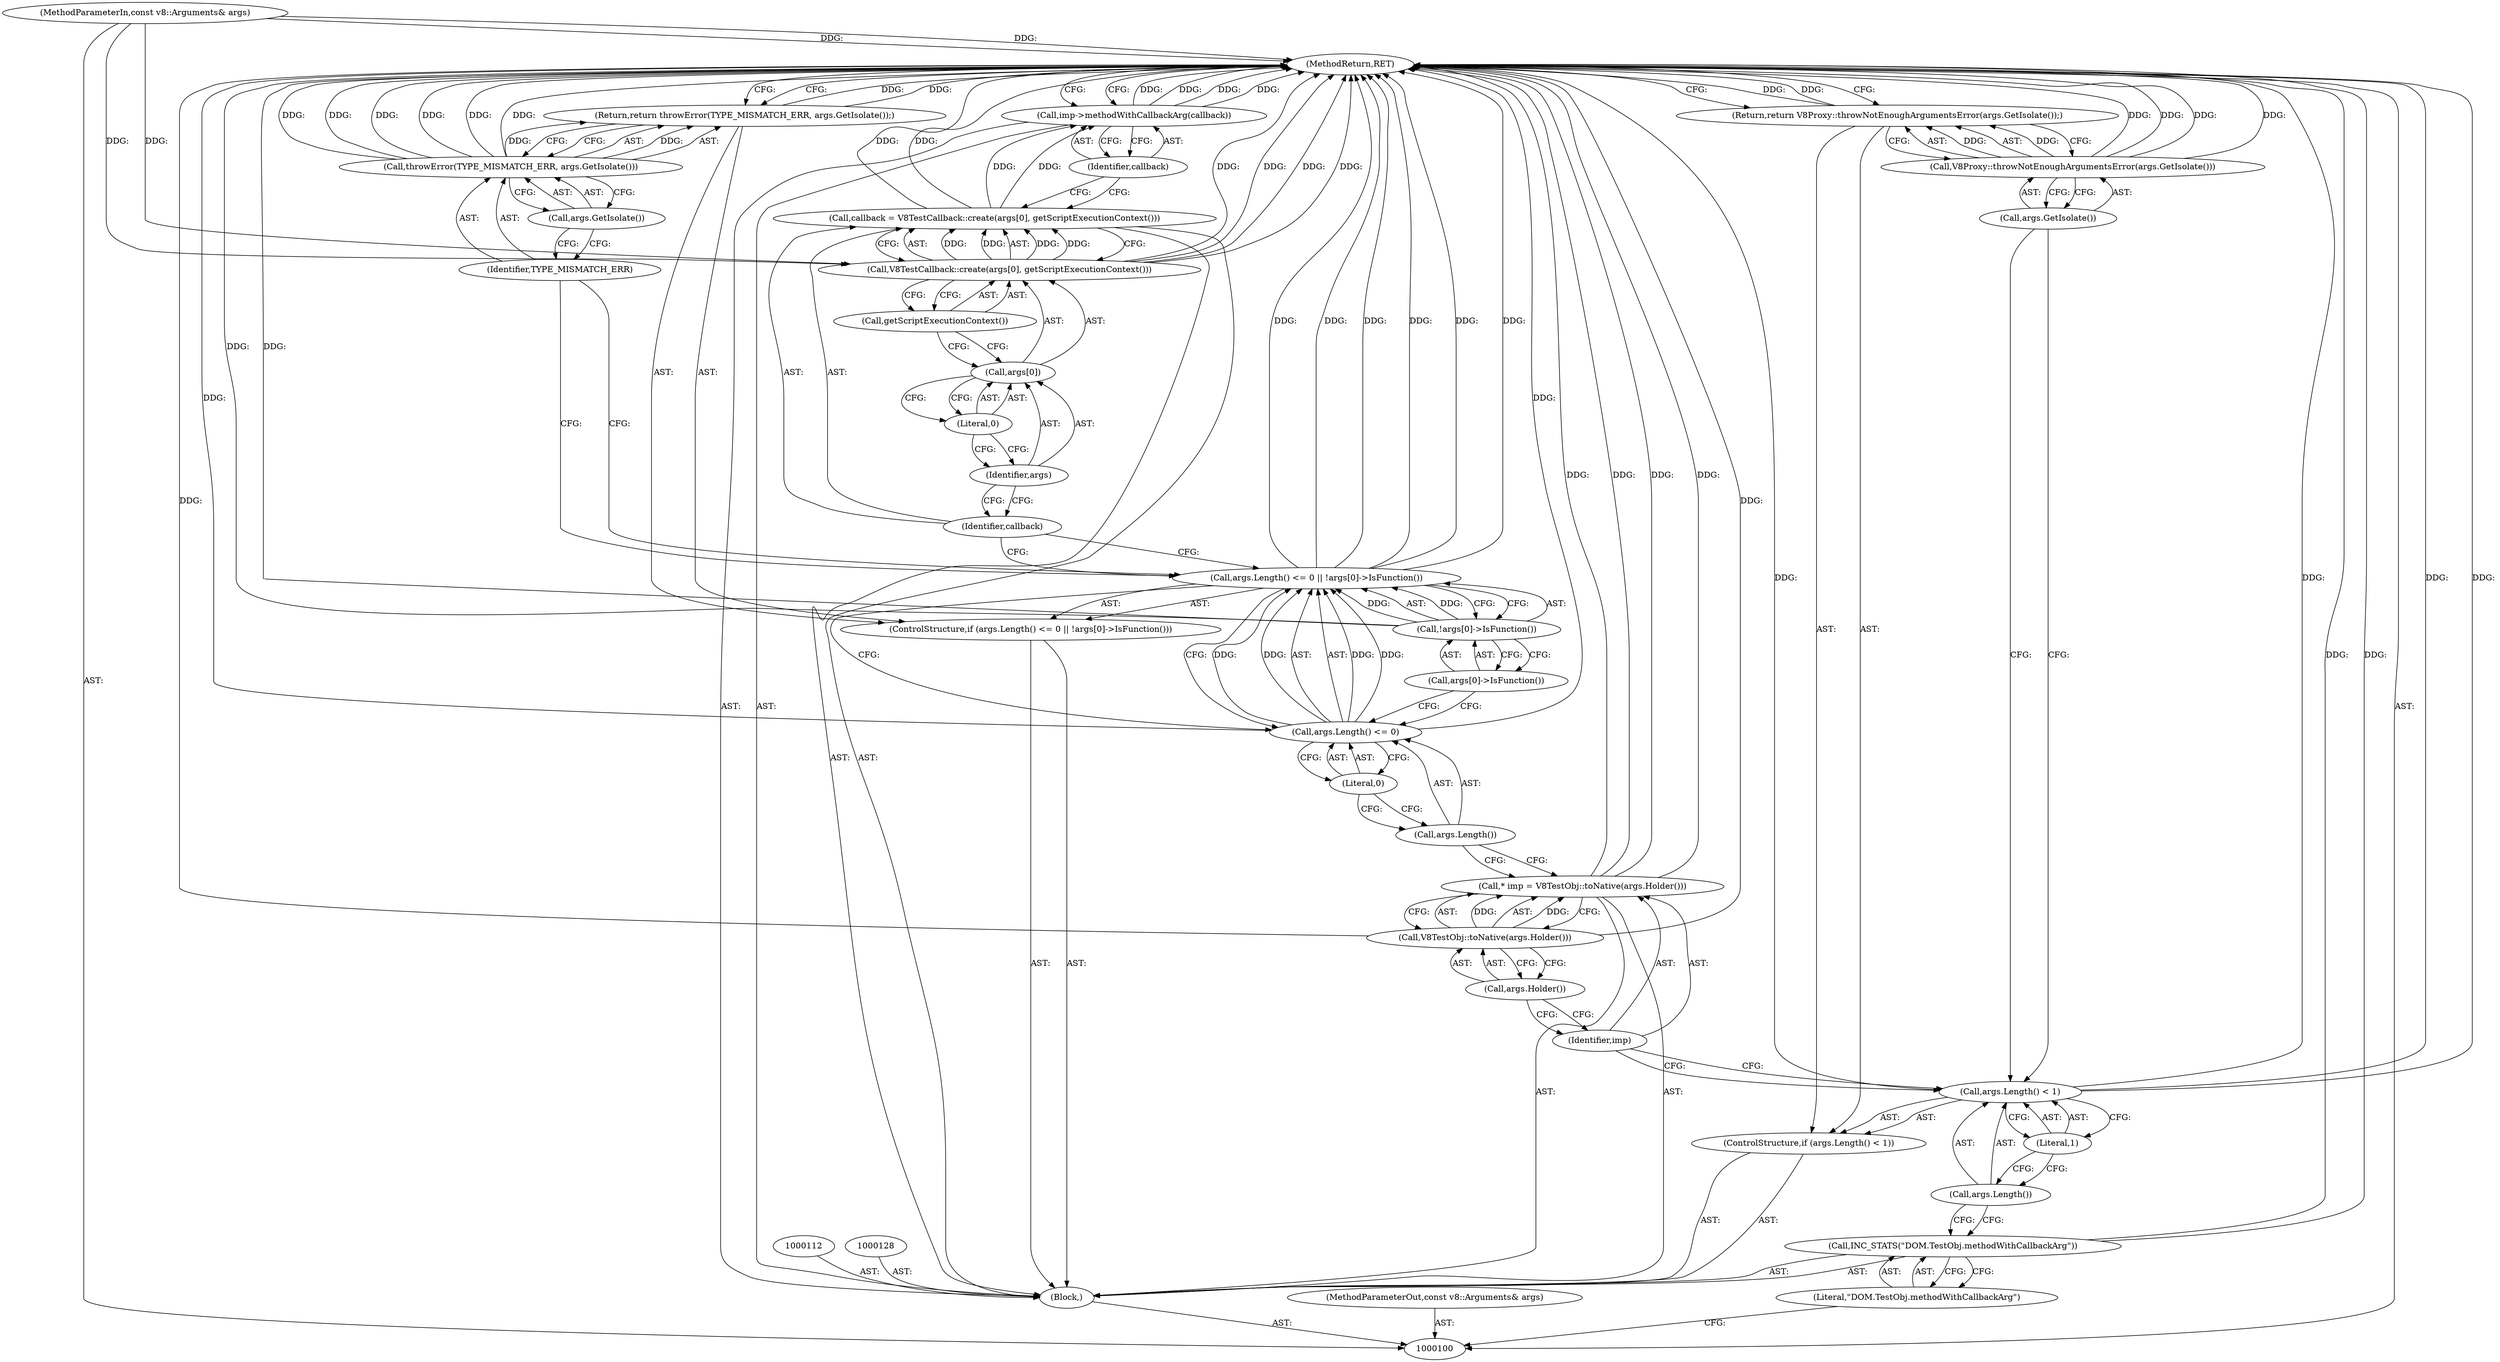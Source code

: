 digraph "0_Chrome_e9372a1bfd3588a80fcf49aa07321f0971dd6091_22" {
"1000138" [label="(MethodReturn,RET)"];
"1000101" [label="(MethodParameterIn,const v8::Arguments& args)"];
"1000217" [label="(MethodParameterOut,const v8::Arguments& args)"];
"1000137" [label="(Identifier,callback)"];
"1000136" [label="(Call,imp->methodWithCallbackArg(callback))"];
"1000102" [label="(Block,)"];
"1000104" [label="(Literal,\"DOM.TestObj.methodWithCallbackArg\")"];
"1000103" [label="(Call,INC_STATS(\"DOM.TestObj.methodWithCallbackArg\"))"];
"1000108" [label="(Literal,1)"];
"1000105" [label="(ControlStructure,if (args.Length() < 1))"];
"1000106" [label="(Call,args.Length() < 1)"];
"1000107" [label="(Call,args.Length())"];
"1000110" [label="(Call,V8Proxy::throwNotEnoughArgumentsError(args.GetIsolate()))"];
"1000111" [label="(Call,args.GetIsolate())"];
"1000109" [label="(Return,return V8Proxy::throwNotEnoughArgumentsError(args.GetIsolate());)"];
"1000113" [label="(Call,* imp = V8TestObj::toNative(args.Holder()))"];
"1000114" [label="(Identifier,imp)"];
"1000115" [label="(Call,V8TestObj::toNative(args.Holder()))"];
"1000116" [label="(Call,args.Holder())"];
"1000121" [label="(Literal,0)"];
"1000122" [label="(Call,!args[0]->IsFunction())"];
"1000123" [label="(Call,args[0]->IsFunction())"];
"1000117" [label="(ControlStructure,if (args.Length() <= 0 || !args[0]->IsFunction()))"];
"1000118" [label="(Call,args.Length() <= 0 || !args[0]->IsFunction())"];
"1000119" [label="(Call,args.Length() <= 0)"];
"1000120" [label="(Call,args.Length())"];
"1000125" [label="(Call,throwError(TYPE_MISMATCH_ERR, args.GetIsolate()))"];
"1000126" [label="(Identifier,TYPE_MISMATCH_ERR)"];
"1000127" [label="(Call,args.GetIsolate())"];
"1000124" [label="(Return,return throwError(TYPE_MISMATCH_ERR, args.GetIsolate());)"];
"1000129" [label="(Call,callback = V8TestCallback::create(args[0], getScriptExecutionContext()))"];
"1000130" [label="(Identifier,callback)"];
"1000131" [label="(Call,V8TestCallback::create(args[0], getScriptExecutionContext()))"];
"1000132" [label="(Call,args[0])"];
"1000133" [label="(Identifier,args)"];
"1000134" [label="(Literal,0)"];
"1000135" [label="(Call,getScriptExecutionContext())"];
"1000138" -> "1000100"  [label="AST: "];
"1000138" -> "1000109"  [label="CFG: "];
"1000138" -> "1000124"  [label="CFG: "];
"1000138" -> "1000136"  [label="CFG: "];
"1000124" -> "1000138"  [label="DDG: "];
"1000125" -> "1000138"  [label="DDG: "];
"1000125" -> "1000138"  [label="DDG: "];
"1000125" -> "1000138"  [label="DDG: "];
"1000106" -> "1000138"  [label="DDG: "];
"1000106" -> "1000138"  [label="DDG: "];
"1000113" -> "1000138"  [label="DDG: "];
"1000113" -> "1000138"  [label="DDG: "];
"1000118" -> "1000138"  [label="DDG: "];
"1000118" -> "1000138"  [label="DDG: "];
"1000118" -> "1000138"  [label="DDG: "];
"1000129" -> "1000138"  [label="DDG: "];
"1000122" -> "1000138"  [label="DDG: "];
"1000131" -> "1000138"  [label="DDG: "];
"1000131" -> "1000138"  [label="DDG: "];
"1000103" -> "1000138"  [label="DDG: "];
"1000101" -> "1000138"  [label="DDG: "];
"1000110" -> "1000138"  [label="DDG: "];
"1000110" -> "1000138"  [label="DDG: "];
"1000119" -> "1000138"  [label="DDG: "];
"1000136" -> "1000138"  [label="DDG: "];
"1000136" -> "1000138"  [label="DDG: "];
"1000115" -> "1000138"  [label="DDG: "];
"1000109" -> "1000138"  [label="DDG: "];
"1000101" -> "1000100"  [label="AST: "];
"1000101" -> "1000138"  [label="DDG: "];
"1000101" -> "1000131"  [label="DDG: "];
"1000217" -> "1000100"  [label="AST: "];
"1000137" -> "1000136"  [label="AST: "];
"1000137" -> "1000129"  [label="CFG: "];
"1000136" -> "1000137"  [label="CFG: "];
"1000136" -> "1000102"  [label="AST: "];
"1000136" -> "1000137"  [label="CFG: "];
"1000137" -> "1000136"  [label="AST: "];
"1000138" -> "1000136"  [label="CFG: "];
"1000136" -> "1000138"  [label="DDG: "];
"1000136" -> "1000138"  [label="DDG: "];
"1000129" -> "1000136"  [label="DDG: "];
"1000102" -> "1000100"  [label="AST: "];
"1000103" -> "1000102"  [label="AST: "];
"1000105" -> "1000102"  [label="AST: "];
"1000112" -> "1000102"  [label="AST: "];
"1000113" -> "1000102"  [label="AST: "];
"1000117" -> "1000102"  [label="AST: "];
"1000128" -> "1000102"  [label="AST: "];
"1000129" -> "1000102"  [label="AST: "];
"1000136" -> "1000102"  [label="AST: "];
"1000104" -> "1000103"  [label="AST: "];
"1000104" -> "1000100"  [label="CFG: "];
"1000103" -> "1000104"  [label="CFG: "];
"1000103" -> "1000102"  [label="AST: "];
"1000103" -> "1000104"  [label="CFG: "];
"1000104" -> "1000103"  [label="AST: "];
"1000107" -> "1000103"  [label="CFG: "];
"1000103" -> "1000138"  [label="DDG: "];
"1000108" -> "1000106"  [label="AST: "];
"1000108" -> "1000107"  [label="CFG: "];
"1000106" -> "1000108"  [label="CFG: "];
"1000105" -> "1000102"  [label="AST: "];
"1000106" -> "1000105"  [label="AST: "];
"1000109" -> "1000105"  [label="AST: "];
"1000106" -> "1000105"  [label="AST: "];
"1000106" -> "1000108"  [label="CFG: "];
"1000107" -> "1000106"  [label="AST: "];
"1000108" -> "1000106"  [label="AST: "];
"1000111" -> "1000106"  [label="CFG: "];
"1000114" -> "1000106"  [label="CFG: "];
"1000106" -> "1000138"  [label="DDG: "];
"1000106" -> "1000138"  [label="DDG: "];
"1000107" -> "1000106"  [label="AST: "];
"1000107" -> "1000103"  [label="CFG: "];
"1000108" -> "1000107"  [label="CFG: "];
"1000110" -> "1000109"  [label="AST: "];
"1000110" -> "1000111"  [label="CFG: "];
"1000111" -> "1000110"  [label="AST: "];
"1000109" -> "1000110"  [label="CFG: "];
"1000110" -> "1000138"  [label="DDG: "];
"1000110" -> "1000138"  [label="DDG: "];
"1000110" -> "1000109"  [label="DDG: "];
"1000111" -> "1000110"  [label="AST: "];
"1000111" -> "1000106"  [label="CFG: "];
"1000110" -> "1000111"  [label="CFG: "];
"1000109" -> "1000105"  [label="AST: "];
"1000109" -> "1000110"  [label="CFG: "];
"1000110" -> "1000109"  [label="AST: "];
"1000138" -> "1000109"  [label="CFG: "];
"1000109" -> "1000138"  [label="DDG: "];
"1000110" -> "1000109"  [label="DDG: "];
"1000113" -> "1000102"  [label="AST: "];
"1000113" -> "1000115"  [label="CFG: "];
"1000114" -> "1000113"  [label="AST: "];
"1000115" -> "1000113"  [label="AST: "];
"1000120" -> "1000113"  [label="CFG: "];
"1000113" -> "1000138"  [label="DDG: "];
"1000113" -> "1000138"  [label="DDG: "];
"1000115" -> "1000113"  [label="DDG: "];
"1000114" -> "1000113"  [label="AST: "];
"1000114" -> "1000106"  [label="CFG: "];
"1000116" -> "1000114"  [label="CFG: "];
"1000115" -> "1000113"  [label="AST: "];
"1000115" -> "1000116"  [label="CFG: "];
"1000116" -> "1000115"  [label="AST: "];
"1000113" -> "1000115"  [label="CFG: "];
"1000115" -> "1000138"  [label="DDG: "];
"1000115" -> "1000113"  [label="DDG: "];
"1000116" -> "1000115"  [label="AST: "];
"1000116" -> "1000114"  [label="CFG: "];
"1000115" -> "1000116"  [label="CFG: "];
"1000121" -> "1000119"  [label="AST: "];
"1000121" -> "1000120"  [label="CFG: "];
"1000119" -> "1000121"  [label="CFG: "];
"1000122" -> "1000118"  [label="AST: "];
"1000122" -> "1000123"  [label="CFG: "];
"1000123" -> "1000122"  [label="AST: "];
"1000118" -> "1000122"  [label="CFG: "];
"1000122" -> "1000138"  [label="DDG: "];
"1000122" -> "1000118"  [label="DDG: "];
"1000123" -> "1000122"  [label="AST: "];
"1000123" -> "1000119"  [label="CFG: "];
"1000122" -> "1000123"  [label="CFG: "];
"1000117" -> "1000102"  [label="AST: "];
"1000118" -> "1000117"  [label="AST: "];
"1000124" -> "1000117"  [label="AST: "];
"1000118" -> "1000117"  [label="AST: "];
"1000118" -> "1000119"  [label="CFG: "];
"1000118" -> "1000122"  [label="CFG: "];
"1000119" -> "1000118"  [label="AST: "];
"1000122" -> "1000118"  [label="AST: "];
"1000126" -> "1000118"  [label="CFG: "];
"1000130" -> "1000118"  [label="CFG: "];
"1000118" -> "1000138"  [label="DDG: "];
"1000118" -> "1000138"  [label="DDG: "];
"1000118" -> "1000138"  [label="DDG: "];
"1000119" -> "1000118"  [label="DDG: "];
"1000119" -> "1000118"  [label="DDG: "];
"1000122" -> "1000118"  [label="DDG: "];
"1000119" -> "1000118"  [label="AST: "];
"1000119" -> "1000121"  [label="CFG: "];
"1000120" -> "1000119"  [label="AST: "];
"1000121" -> "1000119"  [label="AST: "];
"1000123" -> "1000119"  [label="CFG: "];
"1000118" -> "1000119"  [label="CFG: "];
"1000119" -> "1000138"  [label="DDG: "];
"1000119" -> "1000118"  [label="DDG: "];
"1000119" -> "1000118"  [label="DDG: "];
"1000120" -> "1000119"  [label="AST: "];
"1000120" -> "1000113"  [label="CFG: "];
"1000121" -> "1000120"  [label="CFG: "];
"1000125" -> "1000124"  [label="AST: "];
"1000125" -> "1000127"  [label="CFG: "];
"1000126" -> "1000125"  [label="AST: "];
"1000127" -> "1000125"  [label="AST: "];
"1000124" -> "1000125"  [label="CFG: "];
"1000125" -> "1000138"  [label="DDG: "];
"1000125" -> "1000138"  [label="DDG: "];
"1000125" -> "1000138"  [label="DDG: "];
"1000125" -> "1000124"  [label="DDG: "];
"1000126" -> "1000125"  [label="AST: "];
"1000126" -> "1000118"  [label="CFG: "];
"1000127" -> "1000126"  [label="CFG: "];
"1000127" -> "1000125"  [label="AST: "];
"1000127" -> "1000126"  [label="CFG: "];
"1000125" -> "1000127"  [label="CFG: "];
"1000124" -> "1000117"  [label="AST: "];
"1000124" -> "1000125"  [label="CFG: "];
"1000125" -> "1000124"  [label="AST: "];
"1000138" -> "1000124"  [label="CFG: "];
"1000124" -> "1000138"  [label="DDG: "];
"1000125" -> "1000124"  [label="DDG: "];
"1000129" -> "1000102"  [label="AST: "];
"1000129" -> "1000131"  [label="CFG: "];
"1000130" -> "1000129"  [label="AST: "];
"1000131" -> "1000129"  [label="AST: "];
"1000137" -> "1000129"  [label="CFG: "];
"1000129" -> "1000138"  [label="DDG: "];
"1000131" -> "1000129"  [label="DDG: "];
"1000131" -> "1000129"  [label="DDG: "];
"1000129" -> "1000136"  [label="DDG: "];
"1000130" -> "1000129"  [label="AST: "];
"1000130" -> "1000118"  [label="CFG: "];
"1000133" -> "1000130"  [label="CFG: "];
"1000131" -> "1000129"  [label="AST: "];
"1000131" -> "1000135"  [label="CFG: "];
"1000132" -> "1000131"  [label="AST: "];
"1000135" -> "1000131"  [label="AST: "];
"1000129" -> "1000131"  [label="CFG: "];
"1000131" -> "1000138"  [label="DDG: "];
"1000131" -> "1000138"  [label="DDG: "];
"1000131" -> "1000129"  [label="DDG: "];
"1000131" -> "1000129"  [label="DDG: "];
"1000101" -> "1000131"  [label="DDG: "];
"1000132" -> "1000131"  [label="AST: "];
"1000132" -> "1000134"  [label="CFG: "];
"1000133" -> "1000132"  [label="AST: "];
"1000134" -> "1000132"  [label="AST: "];
"1000135" -> "1000132"  [label="CFG: "];
"1000133" -> "1000132"  [label="AST: "];
"1000133" -> "1000130"  [label="CFG: "];
"1000134" -> "1000133"  [label="CFG: "];
"1000134" -> "1000132"  [label="AST: "];
"1000134" -> "1000133"  [label="CFG: "];
"1000132" -> "1000134"  [label="CFG: "];
"1000135" -> "1000131"  [label="AST: "];
"1000135" -> "1000132"  [label="CFG: "];
"1000131" -> "1000135"  [label="CFG: "];
}
